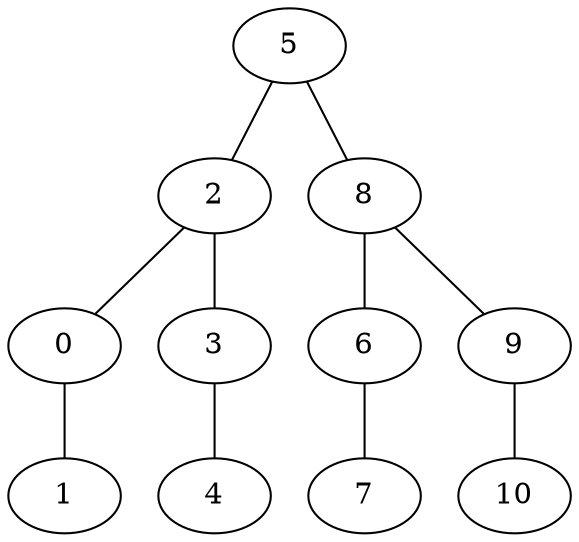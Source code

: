 graph {
	"5" -- "2"
	"2" -- "0"
	"0" -- "1"
	"2" -- "3"
	"3" -- "4"
	"5" -- "8"
	"8" -- "6"
	"6" -- "7"
	"8" -- "9"
	"9" -- "10"
}
